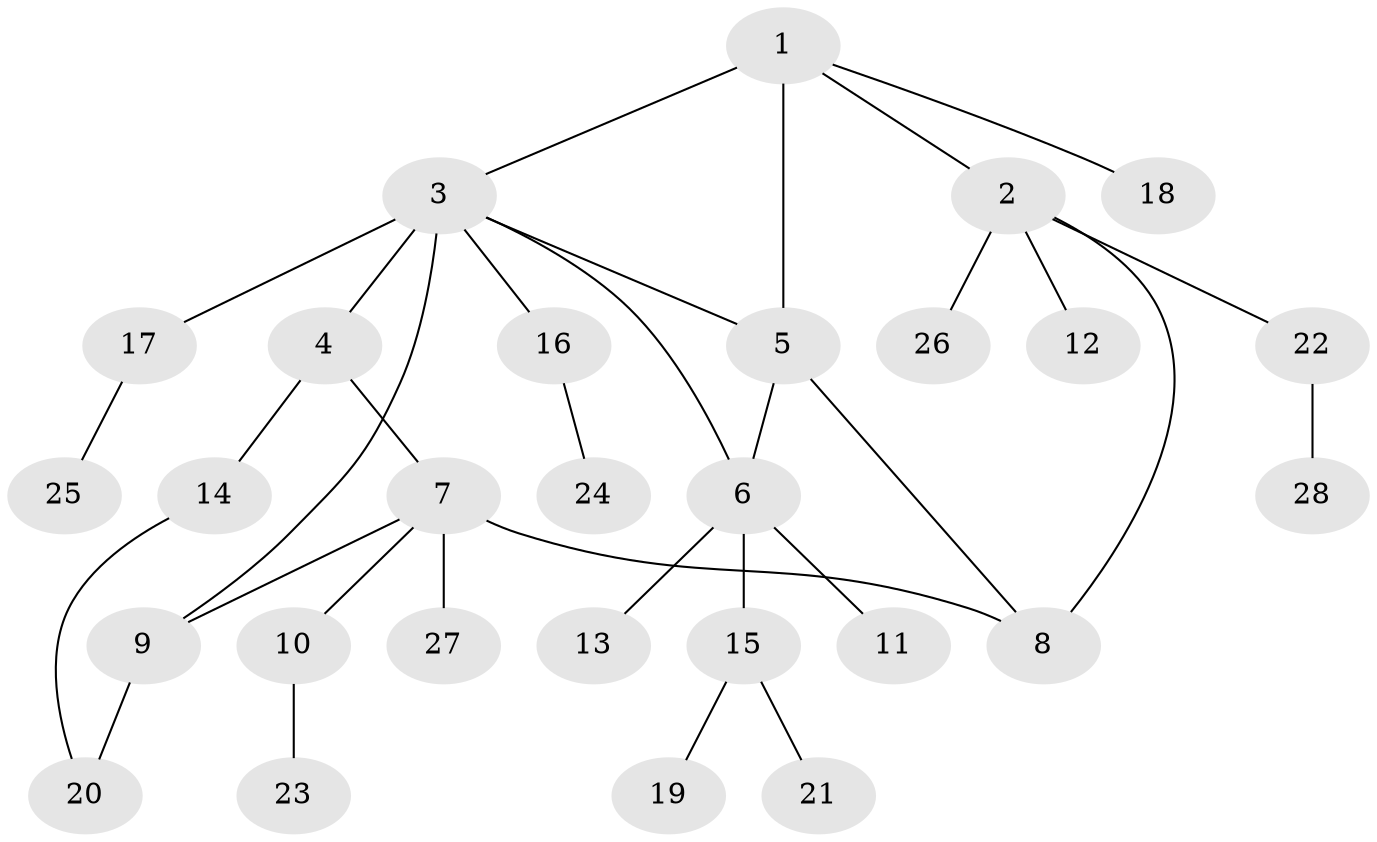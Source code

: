 // original degree distribution, {6: 0.07547169811320754, 3: 0.1509433962264151, 8: 0.018867924528301886, 7: 0.03773584905660377, 4: 0.03773584905660377, 2: 0.11320754716981132, 1: 0.5660377358490566}
// Generated by graph-tools (version 1.1) at 2025/52/03/04/25 22:52:21]
// undirected, 28 vertices, 33 edges
graph export_dot {
  node [color=gray90,style=filled];
  1;
  2;
  3;
  4;
  5;
  6;
  7;
  8;
  9;
  10;
  11;
  12;
  13;
  14;
  15;
  16;
  17;
  18;
  19;
  20;
  21;
  22;
  23;
  24;
  25;
  26;
  27;
  28;
  1 -- 2 [weight=1.0];
  1 -- 3 [weight=2.0];
  1 -- 5 [weight=1.0];
  1 -- 18 [weight=1.0];
  2 -- 8 [weight=1.0];
  2 -- 12 [weight=1.0];
  2 -- 22 [weight=1.0];
  2 -- 26 [weight=1.0];
  3 -- 4 [weight=5.0];
  3 -- 5 [weight=1.0];
  3 -- 6 [weight=2.0];
  3 -- 9 [weight=1.0];
  3 -- 16 [weight=1.0];
  3 -- 17 [weight=1.0];
  4 -- 7 [weight=1.0];
  4 -- 14 [weight=1.0];
  5 -- 6 [weight=1.0];
  5 -- 8 [weight=4.0];
  6 -- 11 [weight=1.0];
  6 -- 13 [weight=1.0];
  6 -- 15 [weight=1.0];
  7 -- 8 [weight=1.0];
  7 -- 9 [weight=1.0];
  7 -- 10 [weight=1.0];
  7 -- 27 [weight=1.0];
  9 -- 20 [weight=1.0];
  10 -- 23 [weight=1.0];
  14 -- 20 [weight=1.0];
  15 -- 19 [weight=1.0];
  15 -- 21 [weight=1.0];
  16 -- 24 [weight=1.0];
  17 -- 25 [weight=1.0];
  22 -- 28 [weight=1.0];
}
